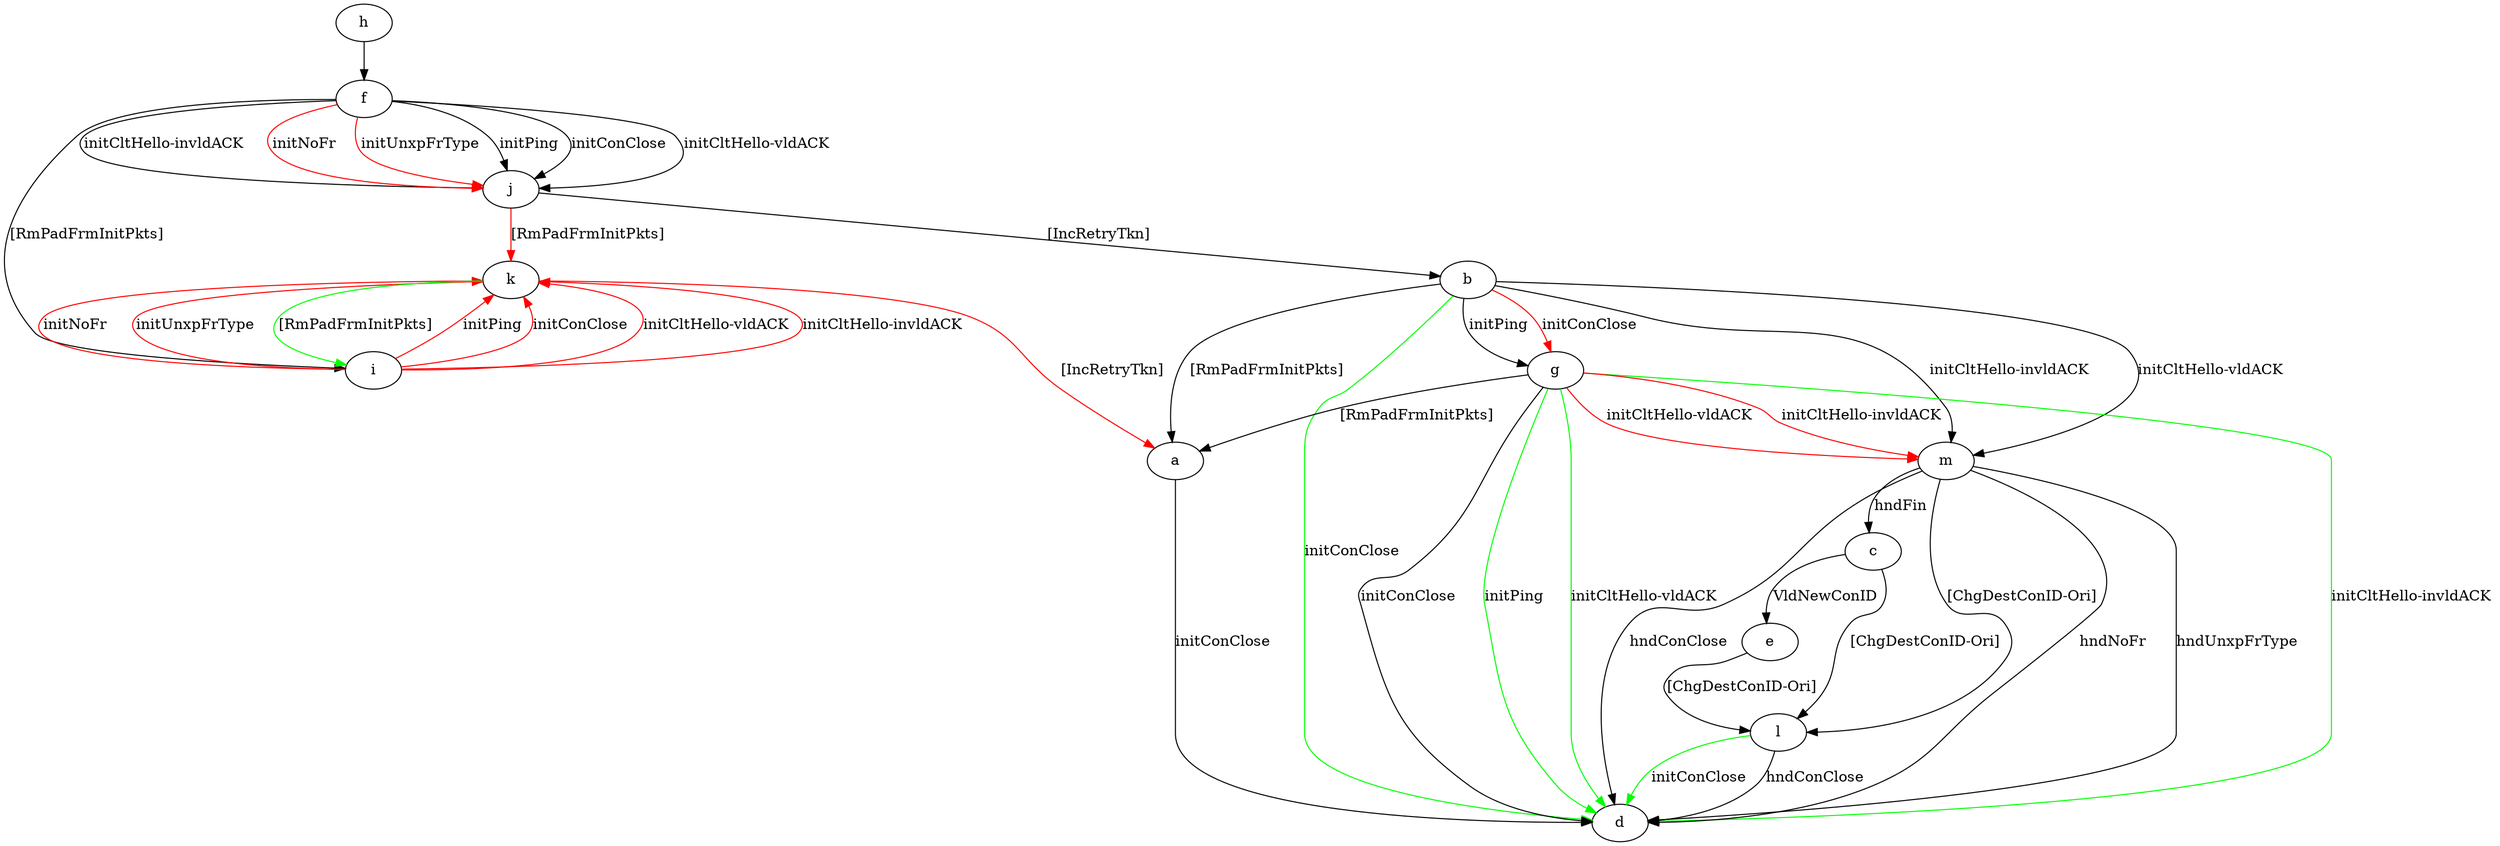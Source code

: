 digraph "" {
	a -> d	[key=0,
		label="initConClose "];
	b -> a	[key=0,
		label="[RmPadFrmInitPkts] "];
	b -> d	[key=0,
		color=green,
		label="initConClose "];
	b -> g	[key=0,
		label="initPing "];
	b -> g	[key=1,
		color=red,
		label="initConClose "];
	b -> m	[key=0,
		label="initCltHello-vldACK "];
	b -> m	[key=1,
		label="initCltHello-invldACK "];
	c -> e	[key=0,
		label="VldNewConID "];
	c -> l	[key=0,
		label="[ChgDestConID-Ori] "];
	e -> l	[key=0,
		label="[ChgDestConID-Ori] "];
	f -> i	[key=0,
		label="[RmPadFrmInitPkts] "];
	f -> j	[key=0,
		label="initPing "];
	f -> j	[key=1,
		label="initConClose "];
	f -> j	[key=2,
		label="initCltHello-vldACK "];
	f -> j	[key=3,
		label="initCltHello-invldACK "];
	f -> j	[key=4,
		color=red,
		label="initNoFr "];
	f -> j	[key=5,
		color=red,
		label="initUnxpFrType "];
	g -> a	[key=0,
		label="[RmPadFrmInitPkts] "];
	g -> d	[key=0,
		label="initConClose "];
	g -> d	[key=1,
		color=green,
		label="initPing "];
	g -> d	[key=2,
		color=green,
		label="initCltHello-vldACK "];
	g -> d	[key=3,
		color=green,
		label="initCltHello-invldACK "];
	g -> m	[key=0,
		color=red,
		label="initCltHello-vldACK "];
	g -> m	[key=1,
		color=red,
		label="initCltHello-invldACK "];
	h -> f	[key=0];
	i -> k	[key=0,
		color=red,
		label="initPing "];
	i -> k	[key=1,
		color=red,
		label="initConClose "];
	i -> k	[key=2,
		color=red,
		label="initCltHello-vldACK "];
	i -> k	[key=3,
		color=red,
		label="initCltHello-invldACK "];
	i -> k	[key=4,
		color=red,
		label="initNoFr "];
	i -> k	[key=5,
		color=red,
		label="initUnxpFrType "];
	j -> b	[key=0,
		label="[IncRetryTkn] "];
	j -> k	[key=0,
		color=red,
		label="[RmPadFrmInitPkts] "];
	k -> a	[key=0,
		color=red,
		label="[IncRetryTkn] "];
	k -> i	[key=0,
		color=green,
		label="[RmPadFrmInitPkts] "];
	l -> d	[key=0,
		label="hndConClose "];
	l -> d	[key=1,
		color=green,
		label="initConClose "];
	m -> c	[key=0,
		label="hndFin "];
	m -> d	[key=0,
		label="hndNoFr "];
	m -> d	[key=1,
		label="hndUnxpFrType "];
	m -> d	[key=2,
		label="hndConClose "];
	m -> l	[key=0,
		label="[ChgDestConID-Ori] "];
}
